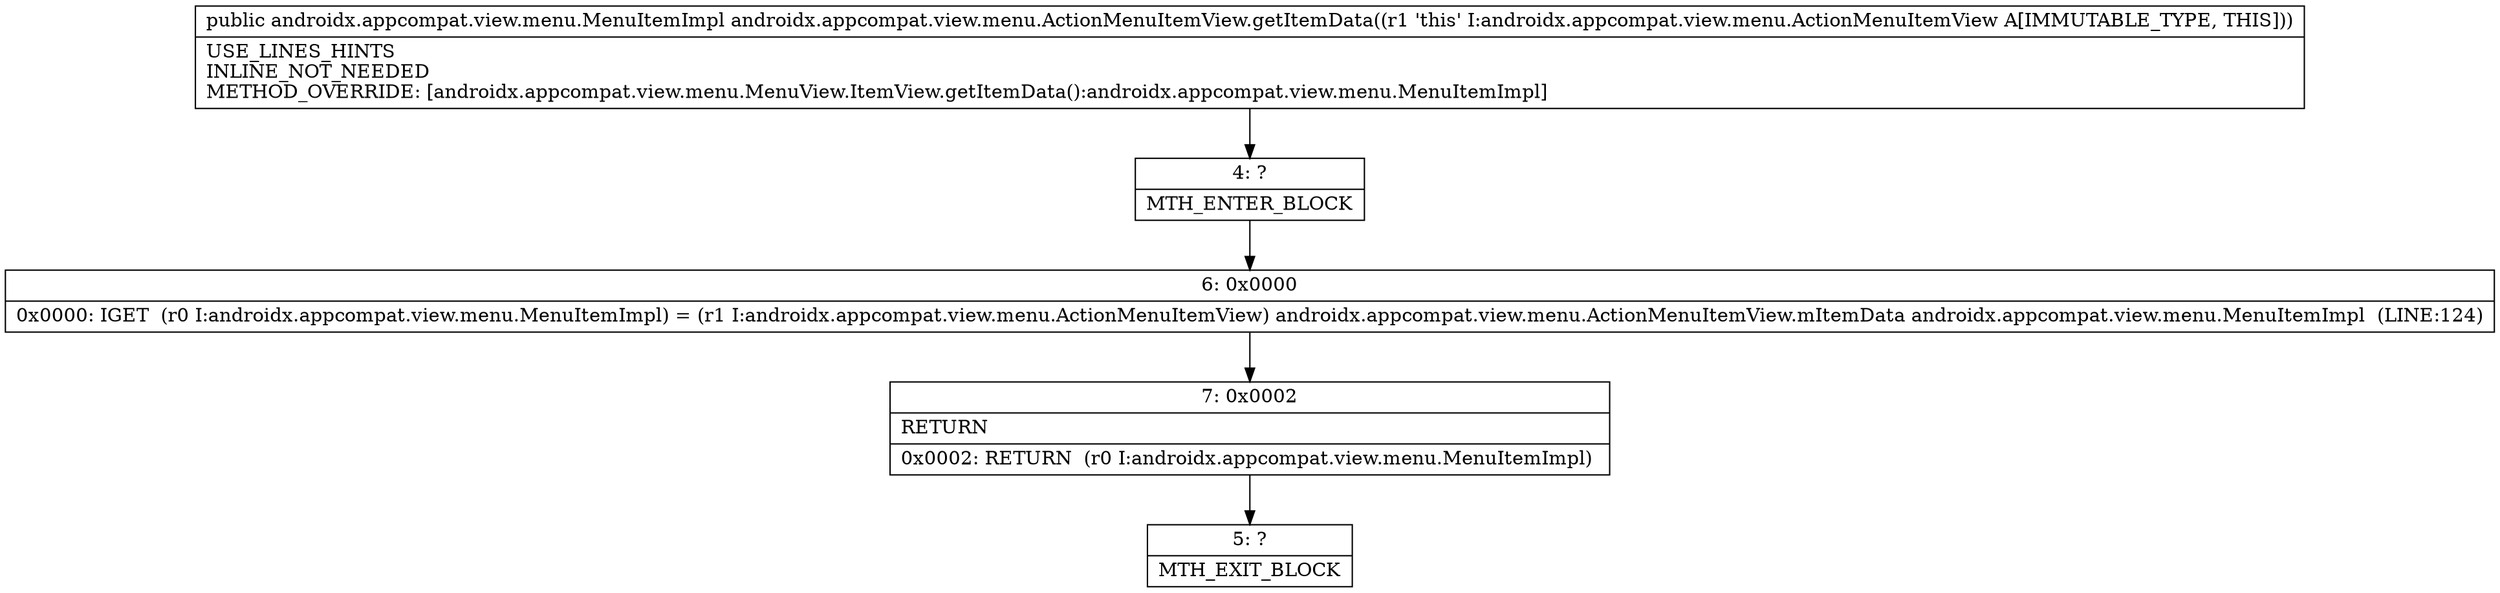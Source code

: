 digraph "CFG forandroidx.appcompat.view.menu.ActionMenuItemView.getItemData()Landroidx\/appcompat\/view\/menu\/MenuItemImpl;" {
Node_4 [shape=record,label="{4\:\ ?|MTH_ENTER_BLOCK\l}"];
Node_6 [shape=record,label="{6\:\ 0x0000|0x0000: IGET  (r0 I:androidx.appcompat.view.menu.MenuItemImpl) = (r1 I:androidx.appcompat.view.menu.ActionMenuItemView) androidx.appcompat.view.menu.ActionMenuItemView.mItemData androidx.appcompat.view.menu.MenuItemImpl  (LINE:124)\l}"];
Node_7 [shape=record,label="{7\:\ 0x0002|RETURN\l|0x0002: RETURN  (r0 I:androidx.appcompat.view.menu.MenuItemImpl) \l}"];
Node_5 [shape=record,label="{5\:\ ?|MTH_EXIT_BLOCK\l}"];
MethodNode[shape=record,label="{public androidx.appcompat.view.menu.MenuItemImpl androidx.appcompat.view.menu.ActionMenuItemView.getItemData((r1 'this' I:androidx.appcompat.view.menu.ActionMenuItemView A[IMMUTABLE_TYPE, THIS]))  | USE_LINES_HINTS\lINLINE_NOT_NEEDED\lMETHOD_OVERRIDE: [androidx.appcompat.view.menu.MenuView.ItemView.getItemData():androidx.appcompat.view.menu.MenuItemImpl]\l}"];
MethodNode -> Node_4;Node_4 -> Node_6;
Node_6 -> Node_7;
Node_7 -> Node_5;
}

